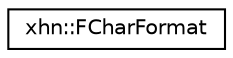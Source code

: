 digraph "Graphical Class Hierarchy"
{
  edge [fontname="Helvetica",fontsize="10",labelfontname="Helvetica",labelfontsize="10"];
  node [fontname="Helvetica",fontsize="10",shape=record];
  rankdir="LR";
  Node1 [label="xhn::FCharFormat",height=0.2,width=0.4,color="black", fillcolor="white", style="filled",URL="$structxhn_1_1_f_char_format.html"];
}
